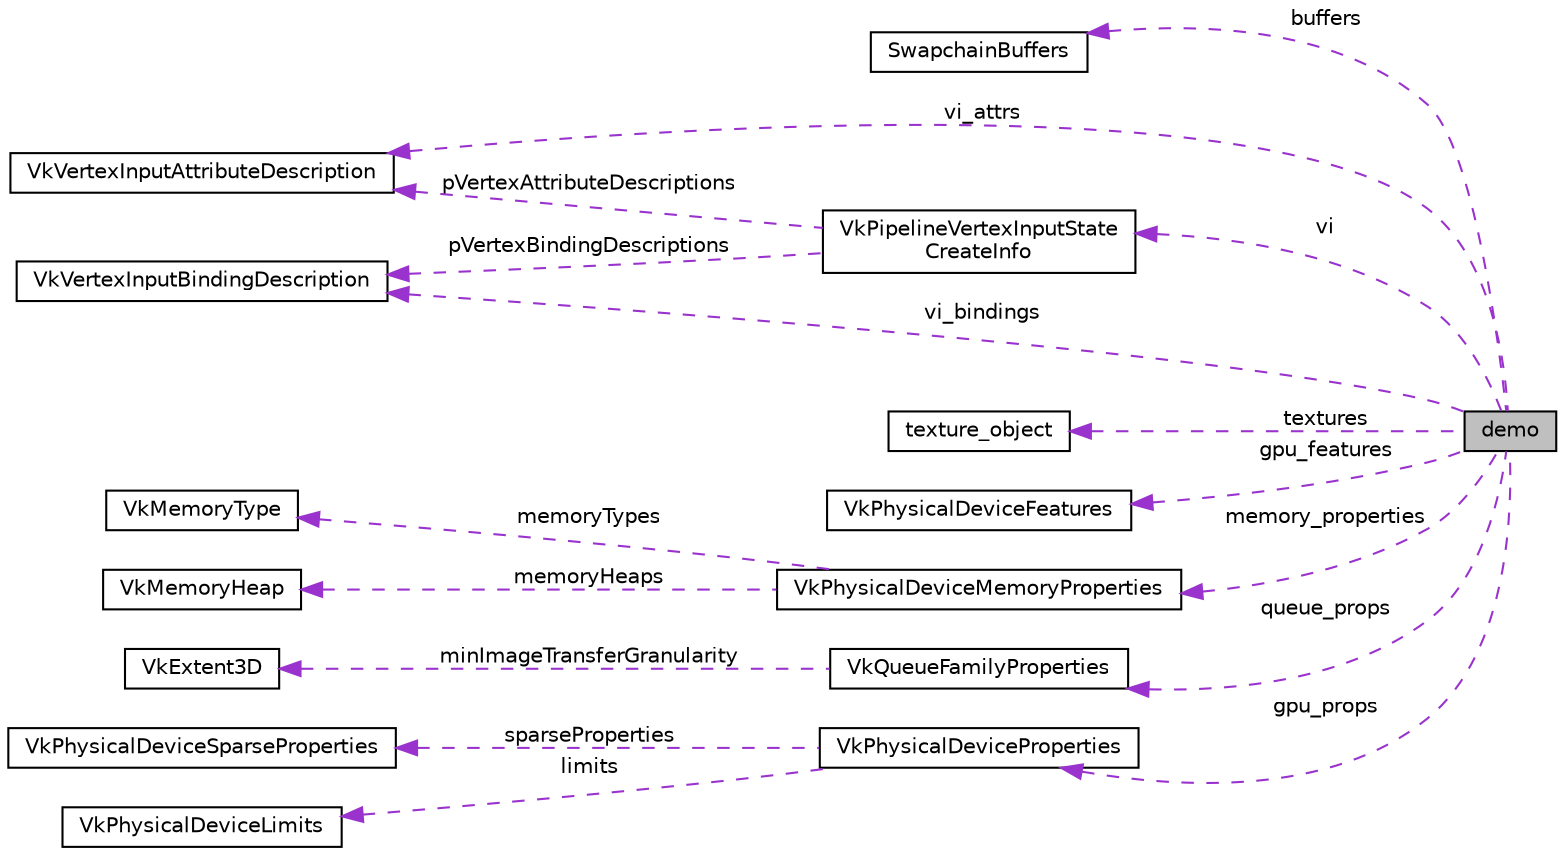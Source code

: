 digraph "demo"
{
 // LATEX_PDF_SIZE
  edge [fontname="Helvetica",fontsize="10",labelfontname="Helvetica",labelfontsize="10"];
  node [fontname="Helvetica",fontsize="10",shape=record];
  rankdir="LR";
  Node1 [label="demo",height=0.2,width=0.4,color="black", fillcolor="grey75", style="filled", fontcolor="black",tooltip=" "];
  Node2 -> Node1 [dir="back",color="darkorchid3",fontsize="10",style="dashed",label=" buffers" ,fontname="Helvetica"];
  Node2 [label="SwapchainBuffers",height=0.2,width=0.4,color="black", fillcolor="white", style="filled",URL="$structSwapchainBuffers.html",tooltip=" "];
  Node3 -> Node1 [dir="back",color="darkorchid3",fontsize="10",style="dashed",label=" vi_attrs" ,fontname="Helvetica"];
  Node3 [label="VkVertexInputAttributeDescription",height=0.2,width=0.4,color="black", fillcolor="white", style="filled",URL="$structVkVertexInputAttributeDescription.html",tooltip=" "];
  Node4 -> Node1 [dir="back",color="darkorchid3",fontsize="10",style="dashed",label=" vi" ,fontname="Helvetica"];
  Node4 [label="VkPipelineVertexInputState\lCreateInfo",height=0.2,width=0.4,color="black", fillcolor="white", style="filled",URL="$structVkPipelineVertexInputStateCreateInfo.html",tooltip=" "];
  Node3 -> Node4 [dir="back",color="darkorchid3",fontsize="10",style="dashed",label=" pVertexAttributeDescriptions" ,fontname="Helvetica"];
  Node5 -> Node4 [dir="back",color="darkorchid3",fontsize="10",style="dashed",label=" pVertexBindingDescriptions" ,fontname="Helvetica"];
  Node5 [label="VkVertexInputBindingDescription",height=0.2,width=0.4,color="black", fillcolor="white", style="filled",URL="$structVkVertexInputBindingDescription.html",tooltip=" "];
  Node6 -> Node1 [dir="back",color="darkorchid3",fontsize="10",style="dashed",label=" textures" ,fontname="Helvetica"];
  Node6 [label="texture_object",height=0.2,width=0.4,color="black", fillcolor="white", style="filled",URL="$structtexture__object.html",tooltip=" "];
  Node7 -> Node1 [dir="back",color="darkorchid3",fontsize="10",style="dashed",label=" gpu_features" ,fontname="Helvetica"];
  Node7 [label="VkPhysicalDeviceFeatures",height=0.2,width=0.4,color="black", fillcolor="white", style="filled",URL="$structVkPhysicalDeviceFeatures.html",tooltip=" "];
  Node8 -> Node1 [dir="back",color="darkorchid3",fontsize="10",style="dashed",label=" memory_properties" ,fontname="Helvetica"];
  Node8 [label="VkPhysicalDeviceMemoryProperties",height=0.2,width=0.4,color="black", fillcolor="white", style="filled",URL="$structVkPhysicalDeviceMemoryProperties.html",tooltip=" "];
  Node9 -> Node8 [dir="back",color="darkorchid3",fontsize="10",style="dashed",label=" memoryTypes" ,fontname="Helvetica"];
  Node9 [label="VkMemoryType",height=0.2,width=0.4,color="black", fillcolor="white", style="filled",URL="$structVkMemoryType.html",tooltip=" "];
  Node10 -> Node8 [dir="back",color="darkorchid3",fontsize="10",style="dashed",label=" memoryHeaps" ,fontname="Helvetica"];
  Node10 [label="VkMemoryHeap",height=0.2,width=0.4,color="black", fillcolor="white", style="filled",URL="$structVkMemoryHeap.html",tooltip=" "];
  Node11 -> Node1 [dir="back",color="darkorchid3",fontsize="10",style="dashed",label=" queue_props" ,fontname="Helvetica"];
  Node11 [label="VkQueueFamilyProperties",height=0.2,width=0.4,color="black", fillcolor="white", style="filled",URL="$structVkQueueFamilyProperties.html",tooltip=" "];
  Node12 -> Node11 [dir="back",color="darkorchid3",fontsize="10",style="dashed",label=" minImageTransferGranularity" ,fontname="Helvetica"];
  Node12 [label="VkExtent3D",height=0.2,width=0.4,color="black", fillcolor="white", style="filled",URL="$structVkExtent3D.html",tooltip=" "];
  Node5 -> Node1 [dir="back",color="darkorchid3",fontsize="10",style="dashed",label=" vi_bindings" ,fontname="Helvetica"];
  Node13 -> Node1 [dir="back",color="darkorchid3",fontsize="10",style="dashed",label=" gpu_props" ,fontname="Helvetica"];
  Node13 [label="VkPhysicalDeviceProperties",height=0.2,width=0.4,color="black", fillcolor="white", style="filled",URL="$structVkPhysicalDeviceProperties.html",tooltip=" "];
  Node14 -> Node13 [dir="back",color="darkorchid3",fontsize="10",style="dashed",label=" sparseProperties" ,fontname="Helvetica"];
  Node14 [label="VkPhysicalDeviceSparseProperties",height=0.2,width=0.4,color="black", fillcolor="white", style="filled",URL="$structVkPhysicalDeviceSparseProperties.html",tooltip=" "];
  Node15 -> Node13 [dir="back",color="darkorchid3",fontsize="10",style="dashed",label=" limits" ,fontname="Helvetica"];
  Node15 [label="VkPhysicalDeviceLimits",height=0.2,width=0.4,color="black", fillcolor="white", style="filled",URL="$structVkPhysicalDeviceLimits.html",tooltip=" "];
}
